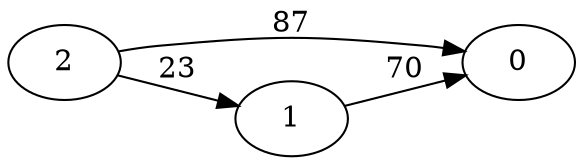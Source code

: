 digraph G {
ranksep = "equally";
rankdir = LR;
{rank = same; 0; };
{rank = same; 1; };
{rank = same; };
{rank = same; 2; };
{rank = same; };
0
1->0[label="70"];
2->1[label="23"];
2->0[label="87"];
}
